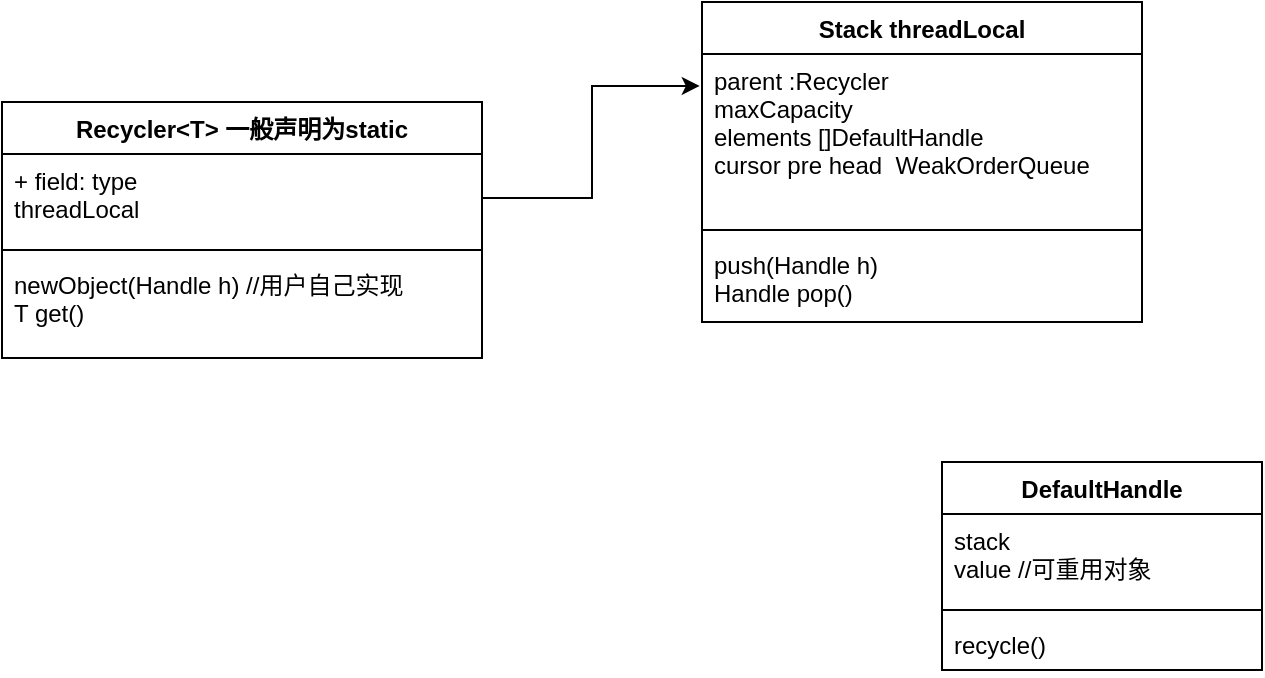 <mxfile version="12.2.7" type="github" pages="1">
  <diagram id="jndEeYcsWg11ksJjrWFk" name="Page-1">
    <mxGraphModel dx="1759" dy="1710" grid="1" gridSize="10" guides="1" tooltips="1" connect="1" arrows="1" fold="1" page="1" pageScale="1" pageWidth="827" pageHeight="1169" math="0" shadow="0">
      <root>
        <mxCell id="0"/>
        <mxCell id="1" parent="0"/>
        <mxCell id="w7ByeeV-R5KUi5AX5EJL-1" value="DefaultHandle" style="swimlane;fontStyle=1;align=center;verticalAlign=top;childLayout=stackLayout;horizontal=1;startSize=26;horizontalStack=0;resizeParent=1;resizeParentMax=0;resizeLast=0;collapsible=1;marginBottom=0;" vertex="1" parent="1">
          <mxGeometry x="460" y="220" width="160" height="104" as="geometry">
            <mxRectangle x="500" y="182" width="110" height="26" as="alternateBounds"/>
          </mxGeometry>
        </mxCell>
        <mxCell id="w7ByeeV-R5KUi5AX5EJL-2" value="stack&#xa;value //可重用对象" style="text;strokeColor=none;fillColor=none;align=left;verticalAlign=top;spacingLeft=4;spacingRight=4;overflow=hidden;rotatable=0;points=[[0,0.5],[1,0.5]];portConstraint=eastwest;" vertex="1" parent="w7ByeeV-R5KUi5AX5EJL-1">
          <mxGeometry y="26" width="160" height="44" as="geometry"/>
        </mxCell>
        <mxCell id="w7ByeeV-R5KUi5AX5EJL-3" value="" style="line;strokeWidth=1;fillColor=none;align=left;verticalAlign=middle;spacingTop=-1;spacingLeft=3;spacingRight=3;rotatable=0;labelPosition=right;points=[];portConstraint=eastwest;" vertex="1" parent="w7ByeeV-R5KUi5AX5EJL-1">
          <mxGeometry y="70" width="160" height="8" as="geometry"/>
        </mxCell>
        <mxCell id="w7ByeeV-R5KUi5AX5EJL-4" value="recycle()" style="text;strokeColor=none;fillColor=none;align=left;verticalAlign=top;spacingLeft=4;spacingRight=4;overflow=hidden;rotatable=0;points=[[0,0.5],[1,0.5]];portConstraint=eastwest;" vertex="1" parent="w7ByeeV-R5KUi5AX5EJL-1">
          <mxGeometry y="78" width="160" height="26" as="geometry"/>
        </mxCell>
        <mxCell id="w7ByeeV-R5KUi5AX5EJL-5" value="Recycler&lt;T&gt; 一般声明为static" style="swimlane;fontStyle=1;align=center;verticalAlign=top;childLayout=stackLayout;horizontal=1;startSize=26;horizontalStack=0;resizeParent=1;resizeParentMax=0;resizeLast=0;collapsible=1;marginBottom=0;" vertex="1" parent="1">
          <mxGeometry x="-10" y="40" width="240" height="128" as="geometry"/>
        </mxCell>
        <mxCell id="w7ByeeV-R5KUi5AX5EJL-6" value="+ field: type&#xa;threadLocal" style="text;strokeColor=none;fillColor=none;align=left;verticalAlign=top;spacingLeft=4;spacingRight=4;overflow=hidden;rotatable=0;points=[[0,0.5],[1,0.5]];portConstraint=eastwest;" vertex="1" parent="w7ByeeV-R5KUi5AX5EJL-5">
          <mxGeometry y="26" width="240" height="44" as="geometry"/>
        </mxCell>
        <mxCell id="w7ByeeV-R5KUi5AX5EJL-7" value="" style="line;strokeWidth=1;fillColor=none;align=left;verticalAlign=middle;spacingTop=-1;spacingLeft=3;spacingRight=3;rotatable=0;labelPosition=right;points=[];portConstraint=eastwest;" vertex="1" parent="w7ByeeV-R5KUi5AX5EJL-5">
          <mxGeometry y="70" width="240" height="8" as="geometry"/>
        </mxCell>
        <mxCell id="w7ByeeV-R5KUi5AX5EJL-8" value="newObject(Handle h) //用户自己实现&#xa;T get()" style="text;strokeColor=none;fillColor=none;align=left;verticalAlign=top;spacingLeft=4;spacingRight=4;overflow=hidden;rotatable=0;points=[[0,0.5],[1,0.5]];portConstraint=eastwest;" vertex="1" parent="w7ByeeV-R5KUi5AX5EJL-5">
          <mxGeometry y="78" width="240" height="50" as="geometry"/>
        </mxCell>
        <mxCell id="w7ByeeV-R5KUi5AX5EJL-10" value="Stack threadLocal" style="swimlane;fontStyle=1;align=center;verticalAlign=top;childLayout=stackLayout;horizontal=1;startSize=26;horizontalStack=0;resizeParent=1;resizeParentMax=0;resizeLast=0;collapsible=1;marginBottom=0;" vertex="1" parent="1">
          <mxGeometry x="340" y="-10" width="220" height="160" as="geometry">
            <mxRectangle x="340" y="-10" width="130" height="26" as="alternateBounds"/>
          </mxGeometry>
        </mxCell>
        <mxCell id="w7ByeeV-R5KUi5AX5EJL-11" value="parent :Recycler&#xa;maxCapacity&#xa;elements []DefaultHandle&#xa;cursor pre head  WeakOrderQueue" style="text;strokeColor=none;fillColor=none;align=left;verticalAlign=top;spacingLeft=4;spacingRight=4;overflow=hidden;rotatable=0;points=[[0,0.5],[1,0.5]];portConstraint=eastwest;" vertex="1" parent="w7ByeeV-R5KUi5AX5EJL-10">
          <mxGeometry y="26" width="220" height="84" as="geometry"/>
        </mxCell>
        <mxCell id="w7ByeeV-R5KUi5AX5EJL-12" value="" style="line;strokeWidth=1;fillColor=none;align=left;verticalAlign=middle;spacingTop=-1;spacingLeft=3;spacingRight=3;rotatable=0;labelPosition=right;points=[];portConstraint=eastwest;" vertex="1" parent="w7ByeeV-R5KUi5AX5EJL-10">
          <mxGeometry y="110" width="220" height="8" as="geometry"/>
        </mxCell>
        <mxCell id="w7ByeeV-R5KUi5AX5EJL-13" value="push(Handle h)&#xa;Handle pop()" style="text;strokeColor=none;fillColor=none;align=left;verticalAlign=top;spacingLeft=4;spacingRight=4;overflow=hidden;rotatable=0;points=[[0,0.5],[1,0.5]];portConstraint=eastwest;" vertex="1" parent="w7ByeeV-R5KUi5AX5EJL-10">
          <mxGeometry y="118" width="220" height="42" as="geometry"/>
        </mxCell>
        <mxCell id="w7ByeeV-R5KUi5AX5EJL-14" style="edgeStyle=orthogonalEdgeStyle;rounded=0;orthogonalLoop=1;jettySize=auto;html=1;exitX=1;exitY=0.5;exitDx=0;exitDy=0;entryX=-0.005;entryY=0.19;entryDx=0;entryDy=0;entryPerimeter=0;" edge="1" parent="1" source="w7ByeeV-R5KUi5AX5EJL-6" target="w7ByeeV-R5KUi5AX5EJL-11">
          <mxGeometry relative="1" as="geometry"/>
        </mxCell>
      </root>
    </mxGraphModel>
  </diagram>
</mxfile>
